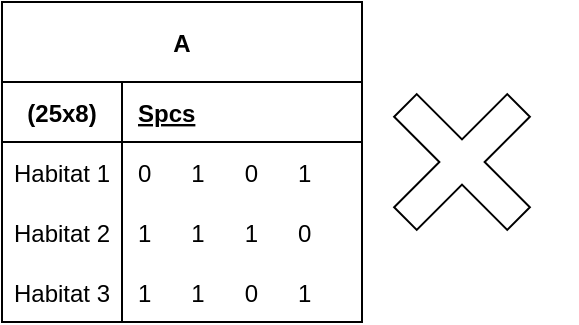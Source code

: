 <mxfile version="20.8.19" type="github">
  <diagram name="Page-1" id="GY9vhx8qk-CwQJcnF9rM">
    <mxGraphModel dx="1042" dy="596" grid="1" gridSize="10" guides="1" tooltips="1" connect="1" arrows="1" fold="1" page="1" pageScale="1" pageWidth="850" pageHeight="1100" math="0" shadow="0">
      <root>
        <mxCell id="0" />
        <mxCell id="1" parent="0" />
        <mxCell id="_hsiyOPpl3N0i3v9GdDq-33" value="A" style="shape=table;startSize=40;container=1;collapsible=1;childLayout=tableLayout;fixedRows=1;rowLines=0;fontStyle=1;align=center;resizeLast=1;" vertex="1" parent="1">
          <mxGeometry x="40" y="80" width="180" height="160" as="geometry">
            <mxRectangle x="210" y="230" width="50" height="40" as="alternateBounds" />
          </mxGeometry>
        </mxCell>
        <mxCell id="_hsiyOPpl3N0i3v9GdDq-34" value="" style="shape=tableRow;horizontal=0;startSize=0;swimlaneHead=0;swimlaneBody=0;fillColor=none;collapsible=0;dropTarget=0;points=[[0,0.5],[1,0.5]];portConstraint=eastwest;top=0;left=0;right=0;bottom=1;" vertex="1" parent="_hsiyOPpl3N0i3v9GdDq-33">
          <mxGeometry y="40" width="180" height="30" as="geometry" />
        </mxCell>
        <mxCell id="_hsiyOPpl3N0i3v9GdDq-35" value="(25x8)" style="shape=partialRectangle;connectable=0;fillColor=none;top=0;left=0;bottom=0;right=0;fontStyle=1;overflow=hidden;" vertex="1" parent="_hsiyOPpl3N0i3v9GdDq-34">
          <mxGeometry width="60" height="30" as="geometry">
            <mxRectangle width="60" height="30" as="alternateBounds" />
          </mxGeometry>
        </mxCell>
        <mxCell id="_hsiyOPpl3N0i3v9GdDq-36" value="Spcs" style="shape=partialRectangle;connectable=0;fillColor=none;top=0;left=0;bottom=0;right=0;align=left;spacingLeft=6;fontStyle=5;overflow=hidden;" vertex="1" parent="_hsiyOPpl3N0i3v9GdDq-34">
          <mxGeometry x="60" width="120" height="30" as="geometry">
            <mxRectangle width="120" height="30" as="alternateBounds" />
          </mxGeometry>
        </mxCell>
        <mxCell id="_hsiyOPpl3N0i3v9GdDq-37" value="" style="shape=tableRow;horizontal=0;startSize=0;swimlaneHead=0;swimlaneBody=0;fillColor=none;collapsible=0;dropTarget=0;points=[[0,0.5],[1,0.5]];portConstraint=eastwest;top=0;left=0;right=0;bottom=0;" vertex="1" parent="_hsiyOPpl3N0i3v9GdDq-33">
          <mxGeometry y="70" width="180" height="30" as="geometry" />
        </mxCell>
        <mxCell id="_hsiyOPpl3N0i3v9GdDq-38" value="Habitat 1" style="shape=partialRectangle;connectable=0;fillColor=none;top=0;left=0;bottom=0;right=0;editable=1;overflow=hidden;" vertex="1" parent="_hsiyOPpl3N0i3v9GdDq-37">
          <mxGeometry width="60" height="30" as="geometry">
            <mxRectangle width="60" height="30" as="alternateBounds" />
          </mxGeometry>
        </mxCell>
        <mxCell id="_hsiyOPpl3N0i3v9GdDq-39" value="0      1      0      1" style="shape=partialRectangle;connectable=0;fillColor=none;top=0;left=0;bottom=0;right=0;align=left;spacingLeft=6;overflow=hidden;" vertex="1" parent="_hsiyOPpl3N0i3v9GdDq-37">
          <mxGeometry x="60" width="120" height="30" as="geometry">
            <mxRectangle width="120" height="30" as="alternateBounds" />
          </mxGeometry>
        </mxCell>
        <mxCell id="_hsiyOPpl3N0i3v9GdDq-40" value="" style="shape=tableRow;horizontal=0;startSize=0;swimlaneHead=0;swimlaneBody=0;fillColor=none;collapsible=0;dropTarget=0;points=[[0,0.5],[1,0.5]];portConstraint=eastwest;top=0;left=0;right=0;bottom=0;" vertex="1" parent="_hsiyOPpl3N0i3v9GdDq-33">
          <mxGeometry y="100" width="180" height="30" as="geometry" />
        </mxCell>
        <mxCell id="_hsiyOPpl3N0i3v9GdDq-41" value="Habitat 2" style="shape=partialRectangle;connectable=0;fillColor=none;top=0;left=0;bottom=0;right=0;editable=1;overflow=hidden;" vertex="1" parent="_hsiyOPpl3N0i3v9GdDq-40">
          <mxGeometry width="60" height="30" as="geometry">
            <mxRectangle width="60" height="30" as="alternateBounds" />
          </mxGeometry>
        </mxCell>
        <mxCell id="_hsiyOPpl3N0i3v9GdDq-42" value="1      1      1      0" style="shape=partialRectangle;connectable=0;fillColor=none;top=0;left=0;bottom=0;right=0;align=left;spacingLeft=6;overflow=hidden;" vertex="1" parent="_hsiyOPpl3N0i3v9GdDq-40">
          <mxGeometry x="60" width="120" height="30" as="geometry">
            <mxRectangle width="120" height="30" as="alternateBounds" />
          </mxGeometry>
        </mxCell>
        <mxCell id="_hsiyOPpl3N0i3v9GdDq-43" value="" style="shape=tableRow;horizontal=0;startSize=0;swimlaneHead=0;swimlaneBody=0;fillColor=none;collapsible=0;dropTarget=0;points=[[0,0.5],[1,0.5]];portConstraint=eastwest;top=0;left=0;right=0;bottom=0;" vertex="1" parent="_hsiyOPpl3N0i3v9GdDq-33">
          <mxGeometry y="130" width="180" height="30" as="geometry" />
        </mxCell>
        <mxCell id="_hsiyOPpl3N0i3v9GdDq-44" value="Habitat 3" style="shape=partialRectangle;connectable=0;fillColor=none;top=0;left=0;bottom=0;right=0;editable=1;overflow=hidden;" vertex="1" parent="_hsiyOPpl3N0i3v9GdDq-43">
          <mxGeometry width="60" height="30" as="geometry">
            <mxRectangle width="60" height="30" as="alternateBounds" />
          </mxGeometry>
        </mxCell>
        <mxCell id="_hsiyOPpl3N0i3v9GdDq-45" value="1      1      0      1" style="shape=partialRectangle;connectable=0;fillColor=none;top=0;left=0;bottom=0;right=0;align=left;spacingLeft=6;overflow=hidden;" vertex="1" parent="_hsiyOPpl3N0i3v9GdDq-43">
          <mxGeometry x="60" width="120" height="30" as="geometry">
            <mxRectangle width="120" height="30" as="alternateBounds" />
          </mxGeometry>
        </mxCell>
        <mxCell id="_hsiyOPpl3N0i3v9GdDq-56" value="" style="shape=cross;whiteSpace=wrap;html=1;rotation=45;" vertex="1" parent="1">
          <mxGeometry x="230" y="120" width="80" height="80" as="geometry" />
        </mxCell>
      </root>
    </mxGraphModel>
  </diagram>
</mxfile>
